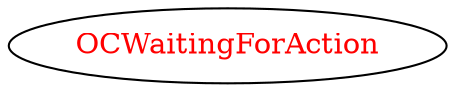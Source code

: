 digraph dependencyGraph {
 concentrate=true;
 ranksep="2.0";
 rankdir="LR"; 
 splines="ortho";
"OCWaitingForAction" [fontcolor="red"];
}
